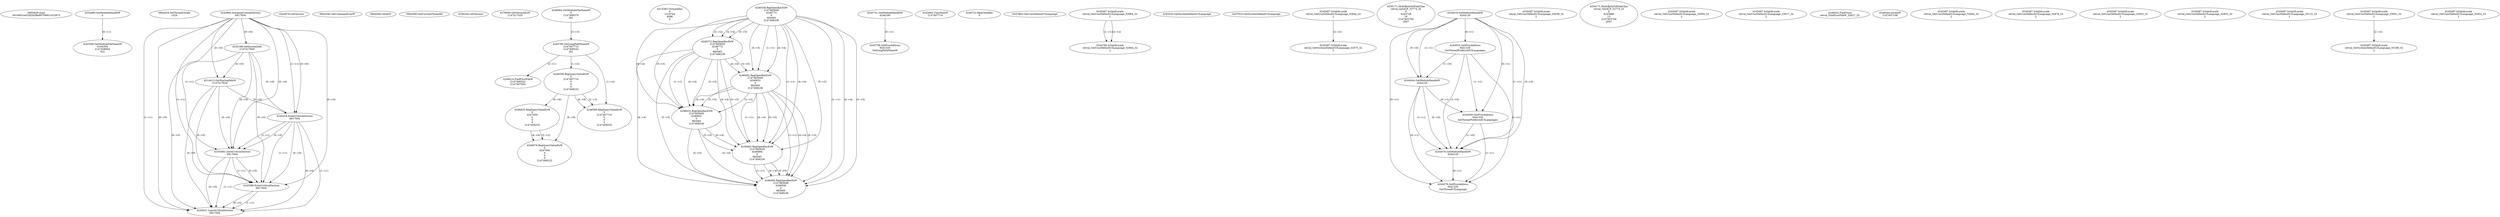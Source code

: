 // Global SCDG with merge call
digraph {
	0 [label="6850628.main
0016901ee5292d2f8e89799931d23873"]
	1 [label="4254480.GetModuleHandleW
0"]
	2 [label="6844434.SetThreadLocale
1024"]
	3 [label="4243965.InitializeCriticalSection
6917004"]
	4 [label="4243979.GetVersion
"]
	5 [label="4250188.GetSystemInfo
2147417660"]
	3 -> 5 [label="(0-->0)"]
	6 [label="6844540.GetCommandLineW
"]
	7 [label="4214413.GetStartupInfoW
2147417624"]
	3 -> 7 [label="(0-->0)"]
	5 -> 7 [label="(0-->0)"]
	8 [label="6844560.GetACP
"]
	9 [label="6844580.GetCurrentThreadId
"]
	10 [label="4250204.GetVersion
"]
	11 [label="4276690.GetVersionExW
2147417420"]
	12 [label="4243306.GetModuleFileNameW
4194304
2147408904
522"]
	1 -> 12 [label="(0-->1)"]
	13 [label="4248064.GetModuleFileNameW
0
2147408370
261"]
	14 [label="4215383.VirtualAlloc
0
1310704
4096
4"]
	15 [label="4246338.RegOpenKeyExW
2147483649
4246772
0
983065
2147408236"]
	16 [label="4246372.RegOpenKeyExW
2147483650
4246772
0
983065
2147408236"]
	15 -> 16 [label="(2-->2)"]
	15 -> 16 [label="(4-->4)"]
	15 -> 16 [label="(5-->5)"]
	17 [label="4245741.GetModuleHandleW
4246160"]
	18 [label="4245758.GetProcAddress
9441320
GetLongPathNameW"]
	17 -> 18 [label="(0-->1)"]
	19 [label="4245785.GetLongPathNameW
2147407710
2147406542
261"]
	13 -> 19 [label="(3-->3)"]
	20 [label="4245683.CharNextW
2147407716"]
	21 [label="4246014.FindFirstFileW
2147406542
2147407064"]
	19 -> 21 [label="(2-->1)"]
	22 [label="4246556.RegQueryValueExW
0
2147407710
0
0
0
2147408232"]
	19 -> 22 [label="(1-->2)"]
	23 [label="4246599.RegQueryValueExW
0
2147407710
0
0
0
2147408232"]
	19 -> 23 [label="(1-->2)"]
	22 -> 23 [label="(2-->2)"]
	22 -> 23 [label="(6-->6)"]
	24 [label="4246722.RegCloseKey
0"]
	25 [label="4247883.GetUserDefaultUILanguage
"]
	26 [label="4245418.EnterCriticalSection
6917004"]
	3 -> 26 [label="(1-->1)"]
	3 -> 26 [label="(0-->0)"]
	5 -> 26 [label="(0-->0)"]
	7 -> 26 [label="(0-->0)"]
	27 [label="4245469.LeaveCriticalSection
6917004"]
	3 -> 27 [label="(1-->1)"]
	26 -> 27 [label="(1-->1)"]
	3 -> 27 [label="(0-->0)"]
	5 -> 27 [label="(0-->0)"]
	7 -> 27 [label="(0-->0)"]
	26 -> 27 [label="(0-->0)"]
	28 [label="4245487.IsValidLocale
retval_GetUserDefaultUILanguage_32964_32
2"]
	29 [label="4244766.IsValidLocale
retval_GetUserDefaultUILanguage_32964_32
2"]
	28 -> 29 [label="(1-->1)"]
	28 -> 29 [label="(2-->2)"]
	30 [label="4245525.GetSystemDefaultUILanguage
"]
	31 [label="4245580.EnterCriticalSection
6917004"]
	3 -> 31 [label="(1-->1)"]
	26 -> 31 [label="(1-->1)"]
	27 -> 31 [label="(1-->1)"]
	3 -> 31 [label="(0-->0)"]
	5 -> 31 [label="(0-->0)"]
	7 -> 31 [label="(0-->0)"]
	26 -> 31 [label="(0-->0)"]
	27 -> 31 [label="(0-->0)"]
	32 [label="4245621.LeaveCriticalSection
6917004"]
	3 -> 32 [label="(1-->1)"]
	26 -> 32 [label="(1-->1)"]
	27 -> 32 [label="(1-->1)"]
	31 -> 32 [label="(1-->1)"]
	3 -> 32 [label="(0-->0)"]
	5 -> 32 [label="(0-->0)"]
	7 -> 32 [label="(0-->0)"]
	26 -> 32 [label="(0-->0)"]
	27 -> 32 [label="(0-->0)"]
	31 -> 32 [label="(0-->0)"]
	33 [label="4247923.GetSystemDefaultUILanguage
"]
	34 [label="4246635.RegQueryValueExW
0
4247000
0
0
0
2147408232"]
	22 -> 34 [label="(6-->6)"]
	35 [label="4245487.IsValidLocale
retval_GetUserDefaultUILanguage_32844_32
2"]
	36 [label="4245487.IsValidLocale
retval_GetSystemDefaultUILanguage_32975_32
2"]
	35 -> 36 [label="(2-->2)"]
	37 [label="4250171.MultiByteToWideChar
retval_GetACP_32774_32
0
4243728
16
2147403704
2047"]
	38 [label="4246402.RegOpenKeyExW
2147483649
4246832
0
983065
2147408236"]
	15 -> 38 [label="(1-->1)"]
	15 -> 38 [label="(4-->4)"]
	16 -> 38 [label="(4-->4)"]
	15 -> 38 [label="(5-->5)"]
	16 -> 38 [label="(5-->5)"]
	39 [label="4246432.RegOpenKeyExW
2147483650
4246832
0
983065
2147408236"]
	16 -> 39 [label="(1-->1)"]
	38 -> 39 [label="(2-->2)"]
	15 -> 39 [label="(4-->4)"]
	16 -> 39 [label="(4-->4)"]
	38 -> 39 [label="(4-->4)"]
	15 -> 39 [label="(5-->5)"]
	16 -> 39 [label="(5-->5)"]
	38 -> 39 [label="(5-->5)"]
	40 [label="4244018.GetModuleHandleW
4244120"]
	41 [label="4244024.GetProcAddress
9441320
GetThreadPreferredUILanguages"]
	40 -> 41 [label="(0-->1)"]
	42 [label="4244044.GetModuleHandleW
4244120"]
	40 -> 42 [label="(1-->1)"]
	40 -> 42 [label="(0-->0)"]
	41 -> 42 [label="(1-->0)"]
	43 [label="4244050.GetProcAddress
9441320
SetThreadPreferredUILanguages"]
	40 -> 43 [label="(0-->1)"]
	41 -> 43 [label="(1-->1)"]
	42 -> 43 [label="(0-->1)"]
	44 [label="4244070.GetModuleHandleW
4244120"]
	40 -> 44 [label="(1-->1)"]
	42 -> 44 [label="(1-->1)"]
	40 -> 44 [label="(0-->0)"]
	41 -> 44 [label="(1-->0)"]
	42 -> 44 [label="(0-->0)"]
	43 -> 44 [label="(1-->0)"]
	45 [label="4244076.GetProcAddress
9441320
GetThreadUILanguage"]
	40 -> 45 [label="(0-->1)"]
	41 -> 45 [label="(1-->1)"]
	42 -> 45 [label="(0-->1)"]
	43 -> 45 [label="(1-->1)"]
	44 -> 45 [label="(0-->1)"]
	46 [label="4246462.RegOpenKeyExW
2147483649
4246884
0
983065
2147408236"]
	15 -> 46 [label="(1-->1)"]
	38 -> 46 [label="(1-->1)"]
	15 -> 46 [label="(4-->4)"]
	16 -> 46 [label="(4-->4)"]
	38 -> 46 [label="(4-->4)"]
	39 -> 46 [label="(4-->4)"]
	15 -> 46 [label="(5-->5)"]
	16 -> 46 [label="(5-->5)"]
	38 -> 46 [label="(5-->5)"]
	39 -> 46 [label="(5-->5)"]
	47 [label="4246492.RegOpenKeyExW
2147483649
4246936
0
983065
2147408236"]
	15 -> 47 [label="(1-->1)"]
	38 -> 47 [label="(1-->1)"]
	46 -> 47 [label="(1-->1)"]
	15 -> 47 [label="(4-->4)"]
	16 -> 47 [label="(4-->4)"]
	38 -> 47 [label="(4-->4)"]
	39 -> 47 [label="(4-->4)"]
	46 -> 47 [label="(4-->4)"]
	15 -> 47 [label="(5-->5)"]
	16 -> 47 [label="(5-->5)"]
	38 -> 47 [label="(5-->5)"]
	39 -> 47 [label="(5-->5)"]
	46 -> 47 [label="(5-->5)"]
	48 [label="4246676.RegQueryValueExW
0
4247000
0
0
0
2147408232"]
	34 -> 48 [label="(2-->2)"]
	22 -> 48 [label="(6-->6)"]
	34 -> 48 [label="(6-->6)"]
	49 [label="4245487.IsValidLocale
retval_GetUserDefaultUILanguage_33038_32
2"]
	50 [label="4250171.MultiByteToWideChar
retval_GetACP_32774_32
0
4243880
13
2147403704
2047"]
	51 [label="4245487.IsValidLocale
retval_GetUserDefaultUILanguage_32959_32
2"]
	52 [label="4245487.IsValidLocale
retval_GetUserDefaultUILanguage_33017_32
2"]
	53 [label="4246032.FindClose
retval_FindFirstFileW_32827_32"]
	54 [label="4246044.lstrlenW
2147407108"]
	55 [label="4245487.IsValidLocale
retval_GetUserDefaultUILanguage_32954_32
2"]
	56 [label="4245487.IsValidLocale
retval_GetUserDefaultUILanguage_32978_32
2"]
	57 [label="4245487.IsValidLocale
retval_GetUserDefaultUILanguage_33053_32
2"]
	58 [label="4245487.IsValidLocale
retval_GetUserDefaultUILanguage_32853_32
2"]
	59 [label="4245487.IsValidLocale
retval_GetUserDefaultUILanguage_33115_32
2"]
	60 [label="4245487.IsValidLocale
retval_GetUserDefaultUILanguage_33041_32
2"]
	61 [label="4245487.IsValidLocale
retval_GetUserDefaultUILanguage_32952_32
2"]
	62 [label="4245487.IsValidLocale
retval_GetSystemDefaultUILanguage_33189_32
2"]
	60 -> 62 [label="(2-->2)"]
}

